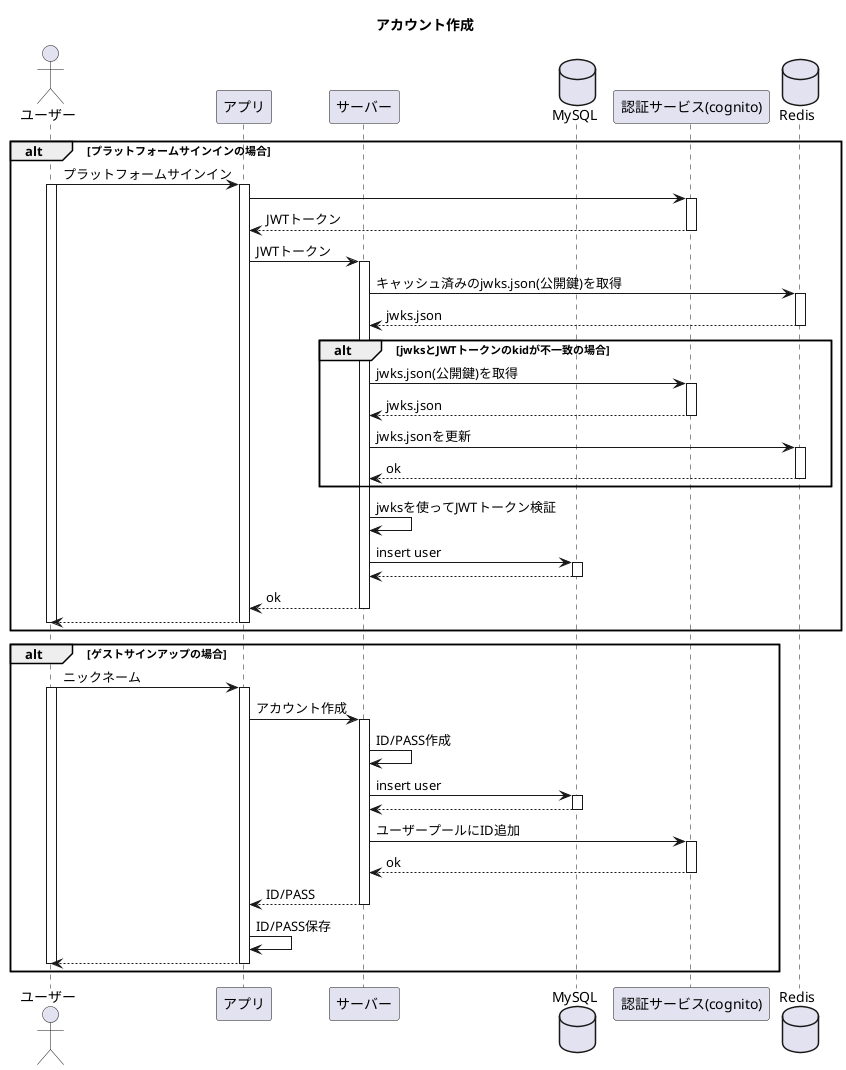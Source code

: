 @startuml
title アカウント作成
actor ユーザー as user
participant アプリ as app
participant サーバー as server
database MySQL as db
participant "認証サービス(cognito)" as auth
database Redis as redis

alt プラットフォームサインインの場合
  user -> app: プラットフォームサインイン
  activate user
    activate app
    app -> auth
    activate auth
    auth --> app: JWTトークン
    deactivate auth
    app -> server: JWTトークン
      activate server
      server -> redis: キャッシュ済みのjwks.json(公開鍵)を取得
      activate redis
        redis --> server: jwks.json
      deactivate redis
      alt jwksとJWTトークンのkidが不一致の場合
        server -> auth: jwks.json(公開鍵)を取得
        activate auth
          auth --> server: jwks.json
        deactivate auth
        server -> redis: jwks.jsonを更新
        activate redis
          redis --> server: ok
        deactivate redis
      end
      server -> server: jwksを使ってJWTトークン検証
      server -> db: insert user
        activate db
        db --> server
        deactivate db
      server --> app: ok
      deactivate server
    app --> user
    deactivate app
  deactivate user
end

alt ゲストサインアップの場合
  user -> app : ニックネーム
  activate user
    activate app
    app -> server: アカウント作成
      activate server
      server -> server: ID/PASS作成
      server -> db: insert user
        activate db
        db --> server
        deactivate db
      server -> auth: ユーザープールにID追加
      activate auth
        auth --> server: ok
      deactivate auth
      server --> app: ID/PASS
      deactivate server
      app -> app: ID/PASS保存
    app --> user
    deactivate app
  deactivate user
end

@enduml
